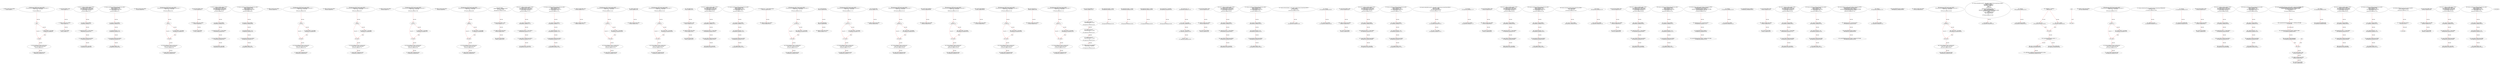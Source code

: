 digraph  {
13 [label="2_ address payable winner_TOD39;\n13-new_variable-3-3", method="", type_label=new_variable];
17 [label="3_ function play_TOD39(bytes32 guess) public{\n       if (keccak256(abi.encode(guess)) == keccak256(abi.encode('hello'))) {\n            winner_TOD39 = msg.sender;\n        }\n    }\n17-function_definition-4-8", method="play_TOD39(bytes32 guess)", type_label=function_definition];
25 [label="4_ if\n25-if-5-7", method="play_TOD39(bytes32 guess)", type_label=if];
2461 [label="4_ end_if", method="play_TOD39(bytes32 guess)", type_label=end_if];
47 [label="5_ winner_TOD39 = msg.sender;\n47-expression_statement-6-6", method="play_TOD39(bytes32 guess)", type_label=expression_statement];
53 [label="8_ function getReward_TOD39() payable public{\n       winner_TOD39.transfer(msg.value);\n    }\n53-function_definition-9-11", method="getReward_TOD39()", type_label=function_definition];
58 [label="9_ winner_TOD39.transfer(msg.value);\n58-expression_statement-10-10", method="getReward_TOD39()", type_label=expression_statement];
73 [label="12_ bool claimed_TOD36 = false;\n73-new_variable-13-13", method="", type_label=new_variable];
79 [label="13_ address payable owner_TOD36;\n79-new_variable-14-14", method="", type_label=new_variable];
83 [label="14_ uint256 reward_TOD36;\n83-new_variable-15-15", method="", type_label=new_variable];
87 [label="15_ function setReward_TOD36() public payable {\n        require (!claimed_TOD36);\n        require(msg.sender == owner_TOD36);\n        owner_TOD36.transfer(reward_TOD36);\n        reward_TOD36 = msg.value;\n    }\n87-function_definition-16-21", method="setReward_TOD36()", type_label=function_definition];
92 [label="16_ require (!claimed_TOD36);\n92-expression_statement-17-17", method="setReward_TOD36()", type_label=expression_statement];
98 [label="17_ require(msg.sender == owner_TOD36);\n98-expression_statement-18-18", method="setReward_TOD36()", type_label=expression_statement];
107 [label="18_ owner_TOD36.transfer(reward_TOD36);\n107-expression_statement-19-19", method="setReward_TOD36()", type_label=expression_statement];
114 [label="19_ reward_TOD36 = msg.value;\n114-expression_statement-20-20", method="setReward_TOD36()", type_label=expression_statement];
120 [label="21_ function claimReward_TOD36(uint256 submission) public {\n        require (!claimed_TOD36);\n        require(submission < 10);\n        msg.sender.transfer(reward_TOD36);\n        claimed_TOD36 = true;\n    }\n120-function_definition-22-27", method="claimReward_TOD36(uint256 submission)", type_label=function_definition];
128 [label="22_ require (!claimed_TOD36);\n128-expression_statement-23-23", method="claimReward_TOD36(uint256 submission)", type_label=expression_statement];
134 [label="23_ require(submission < 10);\n134-expression_statement-24-24", method="claimReward_TOD36(uint256 submission)", type_label=expression_statement];
141 [label="24_ msg.sender.transfer(reward_TOD36);\n141-expression_statement-25-25", method="claimReward_TOD36(uint256 submission)", type_label=expression_statement];
150 [label="25_ claimed_TOD36 = true;\n150-expression_statement-26-26", method="claimReward_TOD36(uint256 submission)", type_label=expression_statement];
161 [label="28_ address payable winner_TOD35;\n161-new_variable-29-29", method="", type_label=new_variable];
165 [label="29_ function play_TOD35(bytes32 guess) public{\n       if (keccak256(abi.encode(guess)) == keccak256(abi.encode('hello'))) {\n            winner_TOD35 = msg.sender;\n        }\n    }\n165-function_definition-30-34", method="play_TOD35(bytes32 guess)", type_label=function_definition];
173 [label="30_ if\n173-if-31-33", method="play_TOD35(bytes32 guess)", type_label=if];
2609 [label="30_ end_if", method="play_TOD35(bytes32 guess)", type_label=end_if];
195 [label="31_ winner_TOD35 = msg.sender;\n195-expression_statement-32-32", method="play_TOD35(bytes32 guess)", type_label=expression_statement];
201 [label="34_ function getReward_TOD35() payable public{\n       winner_TOD35.transfer(msg.value);\n    }\n201-function_definition-35-37", method="getReward_TOD35()", type_label=function_definition];
206 [label="35_ winner_TOD35.transfer(msg.value);\n206-expression_statement-36-36", method="getReward_TOD35()", type_label=expression_statement];
217 [label="38_ bool claimed_TOD40 = false;\n217-new_variable-39-39", method="", type_label=new_variable];
223 [label="39_ address payable owner_TOD40;\n223-new_variable-40-40", method="", type_label=new_variable];
227 [label="40_ uint256 reward_TOD40;\n227-new_variable-41-41", method="", type_label=new_variable];
231 [label="41_ function setReward_TOD40() public payable {\n        require (!claimed_TOD40);\n        require(msg.sender == owner_TOD40);\n        owner_TOD40.transfer(reward_TOD40);\n        reward_TOD40 = msg.value;\n    }\n231-function_definition-42-47", method="setReward_TOD40()", type_label=function_definition];
236 [label="42_ require (!claimed_TOD40);\n236-expression_statement-43-43", method="setReward_TOD40()", type_label=expression_statement];
242 [label="43_ require(msg.sender == owner_TOD40);\n242-expression_statement-44-44", method="setReward_TOD40()", type_label=expression_statement];
251 [label="44_ owner_TOD40.transfer(reward_TOD40);\n251-expression_statement-45-45", method="setReward_TOD40()", type_label=expression_statement];
258 [label="45_ reward_TOD40 = msg.value;\n258-expression_statement-46-46", method="setReward_TOD40()", type_label=expression_statement];
264 [label="47_ function claimReward_TOD40(uint256 submission) public {\n        require (!claimed_TOD40);\n        require(submission < 10);\n        msg.sender.transfer(reward_TOD40);\n        claimed_TOD40 = true;\n    }\n264-function_definition-48-53", method="claimReward_TOD40(uint256 submission)", type_label=function_definition];
272 [label="48_ require (!claimed_TOD40);\n272-expression_statement-49-49", method="claimReward_TOD40(uint256 submission)", type_label=expression_statement];
278 [label="49_ require(submission < 10);\n278-expression_statement-50-50", method="claimReward_TOD40(uint256 submission)", type_label=expression_statement];
285 [label="50_ msg.sender.transfer(reward_TOD40);\n285-expression_statement-51-51", method="claimReward_TOD40(uint256 submission)", type_label=expression_statement];
294 [label="51_ claimed_TOD40 = true;\n294-expression_statement-52-52", method="claimReward_TOD40(uint256 submission)", type_label=expression_statement];
305 [label="54_ address payable winner_TOD33;\n305-new_variable-55-55", method="", type_label=new_variable];
309 [label="55_ function play_TOD33(bytes32 guess) public{\n       if (keccak256(abi.encode(guess)) == keccak256(abi.encode('hello'))) {\n            winner_TOD33 = msg.sender;\n        }\n    }\n309-function_definition-56-60", method="play_TOD33(bytes32 guess)", type_label=function_definition];
317 [label="56_ if\n317-if-57-59", method="play_TOD33(bytes32 guess)", type_label=if];
2753 [label="56_ end_if", method="play_TOD33(bytes32 guess)", type_label=end_if];
339 [label="57_ winner_TOD33 = msg.sender;\n339-expression_statement-58-58", method="play_TOD33(bytes32 guess)", type_label=expression_statement];
345 [label="60_ function getReward_TOD33() payable public{\n       winner_TOD33.transfer(msg.value);\n    }\n345-function_definition-61-63", method="getReward_TOD33()", type_label=function_definition];
350 [label="61_ winner_TOD33.transfer(msg.value);\n350-expression_statement-62-62", method="getReward_TOD33()", type_label=expression_statement];
365 [label="64_ address payable winner_TOD27;\n365-new_variable-65-65", method="", type_label=new_variable];
369 [label="65_ function play_TOD27(bytes32 guess) public{\n       if (keccak256(abi.encode(guess)) == keccak256(abi.encode('hello'))) {\n            winner_TOD27 = msg.sender;\n        }\n    }\n369-function_definition-66-70", method="play_TOD27(bytes32 guess)", type_label=function_definition];
377 [label="66_ if\n377-if-67-69", method="play_TOD27(bytes32 guess)", type_label=if];
2813 [label="66_ end_if", method="play_TOD27(bytes32 guess)", type_label=end_if];
399 [label="67_ winner_TOD27 = msg.sender;\n399-expression_statement-68-68", method="play_TOD27(bytes32 guess)", type_label=expression_statement];
405 [label="70_ function getReward_TOD27() payable public{\n       winner_TOD27.transfer(msg.value);\n    }\n405-function_definition-71-73", method="getReward_TOD27()", type_label=function_definition];
410 [label="71_ winner_TOD27.transfer(msg.value);\n410-expression_statement-72-72", method="getReward_TOD27()", type_label=expression_statement];
429 [label="74_ address payable winner_TOD31;\n429-new_variable-75-75", method="", type_label=new_variable];
433 [label="75_ function play_TOD31(bytes32 guess) public{\n       if (keccak256(abi.encode(guess)) == keccak256(abi.encode('hello'))) {\n            winner_TOD31 = msg.sender;\n        }\n    }\n433-function_definition-76-80", method="play_TOD31(bytes32 guess)", type_label=function_definition];
441 [label="76_ if\n441-if-77-79", method="play_TOD31(bytes32 guess)", type_label=if];
2877 [label="76_ end_if", method="play_TOD31(bytes32 guess)", type_label=end_if];
463 [label="77_ winner_TOD31 = msg.sender;\n463-expression_statement-78-78", method="play_TOD31(bytes32 guess)", type_label=expression_statement];
469 [label="80_ function getReward_TOD31() payable public{\n       winner_TOD31.transfer(msg.value);\n    }\n469-function_definition-81-83", method="getReward_TOD31()", type_label=function_definition];
474 [label="81_ winner_TOD31.transfer(msg.value);\n474-expression_statement-82-82", method="getReward_TOD31()", type_label=expression_statement];
493 [label="84_ address payable winner_TOD13;\n493-new_variable-85-85", method="", type_label=new_variable];
497 [label="85_ function play_TOD13(bytes32 guess) public{\n       if (keccak256(abi.encode(guess)) == keccak256(abi.encode('hello'))) {\n            winner_TOD13 = msg.sender;\n        }\n    }\n497-function_definition-86-90", method="play_TOD13(bytes32 guess)", type_label=function_definition];
505 [label="86_ if\n505-if-87-89", method="play_TOD13(bytes32 guess)", type_label=if];
2941 [label="86_ end_if", method="play_TOD13(bytes32 guess)", type_label=end_if];
527 [label="87_ winner_TOD13 = msg.sender;\n527-expression_statement-88-88", method="play_TOD13(bytes32 guess)", type_label=expression_statement];
533 [label="90_ function getReward_TOD13() payable public{\n       winner_TOD13.transfer(msg.value);\n    }\n533-function_definition-91-93", method="getReward_TOD13()", type_label=function_definition];
538 [label="91_ winner_TOD13.transfer(msg.value);\n538-expression_statement-92-92", method="getReward_TOD13()", type_label=expression_statement];
566 [label="102_ struct Guess {\n        mapping (address => PaidStatus) players;\n        uint guesses_number;\n    }\n566-expression_statement-103-106", method="Guess()", type_label=expression_statement];
579 [label="106_ bool claimed_TOD12 = false;\n579-new_variable-107-107", method="", type_label=new_variable];
585 [label="107_ address payable owner_TOD12;\n585-new_variable-108-108", method="", type_label=new_variable];
589 [label="108_ uint256 reward_TOD12;\n589-new_variable-109-109", method="", type_label=new_variable];
593 [label="109_ function setReward_TOD12() public payable {\n        require (!claimed_TOD12);\n        require(msg.sender == owner_TOD12);\n        owner_TOD12.transfer(reward_TOD12);\n        reward_TOD12 = msg.value;\n    }\n593-function_definition-110-115", method="setReward_TOD12()", type_label=function_definition];
598 [label="110_ require (!claimed_TOD12);\n598-expression_statement-111-111", method="setReward_TOD12()", type_label=expression_statement];
604 [label="111_ require(msg.sender == owner_TOD12);\n604-expression_statement-112-112", method="setReward_TOD12()", type_label=expression_statement];
613 [label="112_ owner_TOD12.transfer(reward_TOD12);\n613-expression_statement-113-113", method="setReward_TOD12()", type_label=expression_statement];
620 [label="113_ reward_TOD12 = msg.value;\n620-expression_statement-114-114", method="setReward_TOD12()", type_label=expression_statement];
626 [label="115_ function claimReward_TOD12(uint256 submission) public {\n        require (!claimed_TOD12);\n        require(submission < 10);\n        msg.sender.transfer(reward_TOD12);\n        claimed_TOD12 = true;\n    }\n626-function_definition-116-121", method="claimReward_TOD12(uint256 submission)", type_label=function_definition];
634 [label="116_ require (!claimed_TOD12);\n634-expression_statement-117-117", method="claimReward_TOD12(uint256 submission)", type_label=expression_statement];
640 [label="117_ require(submission < 10);\n640-expression_statement-118-118", method="claimReward_TOD12(uint256 submission)", type_label=expression_statement];
647 [label="118_ msg.sender.transfer(reward_TOD12);\n647-expression_statement-119-119", method="claimReward_TOD12(uint256 submission)", type_label=expression_statement];
656 [label="119_ claimed_TOD12 = true;\n656-expression_statement-120-120", method="claimReward_TOD12(uint256 submission)", type_label=expression_statement];
661 [label="121_ address payable public owner;\n661-new_variable-122-122", method="", type_label=new_variable];
666 [label="122_ address payable winner_TOD11;\n666-new_variable-123-123", method="", type_label=new_variable];
670 [label="123_ function play_TOD11(bytes32 guess) public{\n       if (keccak256(abi.encode(guess)) == keccak256(abi.encode('hello'))) {\n            winner_TOD11 = msg.sender;\n        }\n    }\n670-function_definition-124-128", method="play_TOD11(bytes32 guess)", type_label=function_definition];
678 [label="124_ if\n678-if-125-127", method="play_TOD11(bytes32 guess)", type_label=if];
3114 [label="124_ end_if", method="play_TOD11(bytes32 guess)", type_label=end_if];
700 [label="125_ winner_TOD11 = msg.sender;\n700-expression_statement-126-126", method="play_TOD11(bytes32 guess)", type_label=expression_statement];
706 [label="128_ function getReward_TOD11() payable public{\n       winner_TOD11.transfer(msg.value);\n    }\n706-function_definition-129-131", method="getReward_TOD11()", type_label=function_definition];
711 [label="129_ winner_TOD11.transfer(msg.value);\n711-expression_statement-130-130", method="getReward_TOD11()", type_label=expression_statement];
720 [label="131_ address public oracle;\n720-new_variable-132-132", method="", type_label=new_variable];
725 [label="132_ address payable winner_TOD1;\n725-new_variable-133-133", method="", type_label=new_variable];
729 [label="133_ function play_TOD1(bytes32 guess) public{\n       if (keccak256(abi.encode(guess)) == keccak256(abi.encode('hello'))) {\n            winner_TOD1 = msg.sender;\n        }\n    }\n729-function_definition-134-138", method="play_TOD1(bytes32 guess)", type_label=function_definition];
737 [label="134_ if\n737-if-135-137", method="play_TOD1(bytes32 guess)", type_label=if];
3173 [label="134_ end_if", method="play_TOD1(bytes32 guess)", type_label=end_if];
759 [label="135_ winner_TOD1 = msg.sender;\n759-expression_statement-136-136", method="play_TOD1(bytes32 guess)", type_label=expression_statement];
765 [label="138_ function getReward_TOD1() payable public{\n       winner_TOD1.transfer(msg.value);\n    }\n765-function_definition-139-141", method="getReward_TOD1()", type_label=function_definition];
770 [label="139_ winner_TOD1.transfer(msg.value);\n770-expression_statement-140-140", method="getReward_TOD1()", type_label=expression_statement];
779 [label="141_ State public state;\n779-new_variable-142-142", method="", type_label=new_variable];
785 [label="142_ bool claimed_TOD2 = false;\n785-new_variable-143-143", method="", type_label=new_variable];
791 [label="143_ address payable owner_TOD2;\n791-new_variable-144-144", method="", type_label=new_variable];
795 [label="144_ uint256 reward_TOD2;\n795-new_variable-145-145", method="", type_label=new_variable];
799 [label="145_ function setReward_TOD2() public payable {\n        require (!claimed_TOD2);\n        require(msg.sender == owner_TOD2);\n        owner_TOD2.transfer(reward_TOD2);\n        reward_TOD2 = msg.value;\n    }\n799-function_definition-146-151", method="setReward_TOD2()", type_label=function_definition];
804 [label="146_ require (!claimed_TOD2);\n804-expression_statement-147-147", method="setReward_TOD2()", type_label=expression_statement];
810 [label="147_ require(msg.sender == owner_TOD2);\n810-expression_statement-148-148", method="setReward_TOD2()", type_label=expression_statement];
819 [label="148_ owner_TOD2.transfer(reward_TOD2);\n819-expression_statement-149-149", method="setReward_TOD2()", type_label=expression_statement];
826 [label="149_ reward_TOD2 = msg.value;\n826-expression_statement-150-150", method="setReward_TOD2()", type_label=expression_statement];
832 [label="151_ function claimReward_TOD2(uint256 submission) public {\n        require (!claimed_TOD2);\n        require(submission < 10);\n        msg.sender.transfer(reward_TOD2);\n        claimed_TOD2 = true;\n    }\n832-function_definition-152-157", method="claimReward_TOD2(uint256 submission)", type_label=function_definition];
840 [label="152_ require (!claimed_TOD2);\n840-expression_statement-153-153", method="claimReward_TOD2(uint256 submission)", type_label=expression_statement];
846 [label="153_ require(submission < 10);\n846-expression_statement-154-154", method="claimReward_TOD2(uint256 submission)", type_label=expression_statement];
853 [label="154_ msg.sender.transfer(reward_TOD2);\n853-expression_statement-155-155", method="claimReward_TOD2(uint256 submission)", type_label=expression_statement];
862 [label="155_ claimed_TOD2 = true;\n862-expression_statement-156-156", method="claimReward_TOD2(uint256 submission)", type_label=expression_statement];
867 [label="157_ mapping (uint => Guess) public guesses;\n867-new_variable-158-158", method="", type_label=new_variable];
875 [label="158_ address payable winner_TOD17;\n875-new_variable-159-159", method="", type_label=new_variable];
879 [label="159_ function play_TOD17(bytes32 guess) public{\n       if (keccak256(abi.encode(guess)) == keccak256(abi.encode('hello'))) {\n            winner_TOD17 = msg.sender;\n        }\n    }\n879-function_definition-160-164", method="play_TOD17(bytes32 guess)", type_label=function_definition];
887 [label="160_ if\n887-if-161-163", method="play_TOD17(bytes32 guess)", type_label=if];
3323 [label="160_ end_if", method="play_TOD17(bytes32 guess)", type_label=end_if];
909 [label="161_ winner_TOD17 = msg.sender;\n909-expression_statement-162-162", method="play_TOD17(bytes32 guess)", type_label=expression_statement];
915 [label="164_ function getReward_TOD17() payable public{\n       winner_TOD17.transfer(msg.value);\n    }\n915-function_definition-165-167", method="getReward_TOD17()", type_label=function_definition];
920 [label="165_ winner_TOD17.transfer(msg.value);\n920-expression_statement-166-166", method="getReward_TOD17()", type_label=expression_statement];
929 [label="167_ uint256 public bet;\n929-new_variable-168-168", method="", type_label=new_variable];
934 [label="168_ uint256 splitJackpot;\n934-new_variable-169-169", method="", type_label=new_variable];
938 [label="169_ address payable winner_TOD37;\n938-new_variable-170-170", method="", type_label=new_variable];
942 [label="170_ function play_TOD37(bytes32 guess) public{\n       if (keccak256(abi.encode(guess)) == keccak256(abi.encode('hello'))) {\n            winner_TOD37 = msg.sender;\n        }\n    }\n942-function_definition-171-175", method="play_TOD37(bytes32 guess)", type_label=function_definition];
950 [label="171_ if\n950-if-172-174", method="play_TOD37(bytes32 guess)", type_label=if];
3386 [label="171_ end_if", method="play_TOD37(bytes32 guess)", type_label=end_if];
972 [label="172_ winner_TOD37 = msg.sender;\n972-expression_statement-173-173", method="play_TOD37(bytes32 guess)", type_label=expression_statement];
978 [label="175_ function getReward_TOD37() payable public{\n       winner_TOD37.transfer(msg.value);\n    }\n978-function_definition-176-178", method="getReward_TOD37()", type_label=function_definition];
983 [label="176_ winner_TOD37.transfer(msg.value);\n983-expression_statement-177-177", method="getReward_TOD37()", type_label=expression_statement];
992 [label="178_ uint public result;\n992-new_variable-179-179", method="", type_label=new_variable];
997 [label="179_ address payable winner_TOD3;\n997-new_variable-180-180", method="", type_label=new_variable];
1001 [label="180_ function play_TOD3(bytes32 guess) public{\n       if (keccak256(abi.encode(guess)) == keccak256(abi.encode('hello'))) {\n            winner_TOD3 = msg.sender;\n        }\n    }\n1001-function_definition-181-185", method="play_TOD3(bytes32 guess)", type_label=function_definition];
1009 [label="181_ if\n1009-if-182-184", method="play_TOD3(bytes32 guess)", type_label=if];
3445 [label="181_ end_if", method="play_TOD3(bytes32 guess)", type_label=end_if];
1031 [label="182_ winner_TOD3 = msg.sender;\n1031-expression_statement-183-183", method="play_TOD3(bytes32 guess)", type_label=expression_statement];
1037 [label="185_ function getReward_TOD3() payable public{\n       winner_TOD3.transfer(msg.value);\n    }\n1037-function_definition-186-188", method="getReward_TOD3()", type_label=function_definition];
1042 [label="186_ winner_TOD3.transfer(msg.value);\n1042-expression_statement-187-187", method="getReward_TOD3()", type_label=expression_statement];
1051 [label="188_ uint256 public initialPrice;\n1051-new_variable-189-189", method="", type_label=new_variable];
1056 [label="189_ address payable winner_TOD9;\n1056-new_variable-190-190", method="", type_label=new_variable];
1060 [label="190_ function play_TOD9(bytes32 guess) public{\n       if (keccak256(abi.encode(guess)) == keccak256(abi.encode('hello'))) {\n            winner_TOD9 = msg.sender;\n        }\n    }\n1060-function_definition-191-195", method="play_TOD9(bytes32 guess)", type_label=function_definition];
1068 [label="191_ if\n1068-if-192-194", method="play_TOD9(bytes32 guess)", type_label=if];
3504 [label="191_ end_if", method="play_TOD9(bytes32 guess)", type_label=end_if];
1090 [label="192_ winner_TOD9 = msg.sender;\n1090-expression_statement-193-193", method="play_TOD9(bytes32 guess)", type_label=expression_statement];
1096 [label="195_ function getReward_TOD9() payable public{\n       winner_TOD9.transfer(msg.value);\n    }\n1096-function_definition-196-198", method="getReward_TOD9()", type_label=function_definition];
1101 [label="196_ winner_TOD9.transfer(msg.value);\n1101-expression_statement-197-197", method="getReward_TOD9()", type_label=expression_statement];
1110 [label="198_ uint256 public finalPrice;\n1110-new_variable-199-199", method="", type_label=new_variable];
1115 [label="199_ address payable winner_TOD25;\n1115-new_variable-200-200", method="", type_label=new_variable];
1119 [label="200_ function play_TOD25(bytes32 guess) public{\n       if (keccak256(abi.encode(guess)) == keccak256(abi.encode('hello'))) {\n            winner_TOD25 = msg.sender;\n        }\n    }\n1119-function_definition-201-205", method="play_TOD25(bytes32 guess)", type_label=function_definition];
1127 [label="201_ if\n1127-if-202-204", method="play_TOD25(bytes32 guess)", type_label=if];
3563 [label="201_ end_if", method="play_TOD25(bytes32 guess)", type_label=end_if];
1149 [label="202_ winner_TOD25 = msg.sender;\n1149-expression_statement-203-203", method="play_TOD25(bytes32 guess)", type_label=expression_statement];
1155 [label="205_ function getReward_TOD25() payable public{\n       winner_TOD25.transfer(msg.value);\n    }\n1155-function_definition-206-208", method="getReward_TOD25()", type_label=function_definition];
1160 [label="206_ winner_TOD25.transfer(msg.value);\n1160-expression_statement-207-207", method="getReward_TOD25()", type_label=expression_statement];
1169 [label="208_ uint constant UP = 1;\n1169-new_variable-209-209", method="", type_label=new_variable];
1174 [label="209_ address payable winner_TOD19;\n1174-new_variable-210-210", method="", type_label=new_variable];
1178 [label="210_ function play_TOD19(bytes32 guess) public{\n       if (keccak256(abi.encode(guess)) == keccak256(abi.encode('hello'))) {\n            winner_TOD19 = msg.sender;\n        }\n    }\n1178-function_definition-211-215", method="play_TOD19(bytes32 guess)", type_label=function_definition];
1186 [label="211_ if\n1186-if-212-214", method="play_TOD19(bytes32 guess)", type_label=if];
3622 [label="211_ end_if", method="play_TOD19(bytes32 guess)", type_label=end_if];
1208 [label="212_ winner_TOD19 = msg.sender;\n1208-expression_statement-213-213", method="play_TOD19(bytes32 guess)", type_label=expression_statement];
1214 [label="215_ function getReward_TOD19() payable public{\n       winner_TOD19.transfer(msg.value);\n    }\n1214-function_definition-216-218", method="getReward_TOD19()", type_label=function_definition];
1219 [label="216_ winner_TOD19.transfer(msg.value);\n1219-expression_statement-217-217", method="getReward_TOD19()", type_label=expression_statement];
1228 [label="218_ uint constant DOWN = 0;\n1228-new_variable-219-219", method="", type_label=new_variable];
1233 [label="219_ modifier byPlayer(){\n        require(msg.sender != oracle);\n        _;\n    }\n1233-expression_statement-220-223", method="", type_label=expression_statement];
1236 [label="220_ require(msg.sender != oracle);\n1236-expression_statement-221-221", method="", type_label=expression_statement];
1245 [label="221_ _;\n1245-expression_statement-222-222", method="", type_label=expression_statement];
1247 [label="223_ modifier byOwner(){\n        require(msg.sender == owner);\n        _;\n    }\n1247-expression_statement-224-227", method="", type_label=expression_statement];
1250 [label="224_ require(msg.sender == owner);\n1250-expression_statement-225-225", method="", type_label=expression_statement];
1259 [label="225_ _;\n1259-expression_statement-226-226", method="", type_label=expression_statement];
1261 [label="227_ modifier byOracle(){\n        require(msg.sender == oracle);\n        _;\n    }\n1261-expression_statement-228-231", method="", type_label=expression_statement];
1264 [label="228_ require(msg.sender == oracle);\n1264-expression_statement-229-229", method="", type_label=expression_statement];
1273 [label="229_ _;\n1273-expression_statement-230-230", method="", type_label=expression_statement];
1275 [label="231_ modifier inState(State expected) {\n        require(state == expected);\n        _;\n    }\n1275-expression_statement-232-235", method="", type_label=expression_statement];
1283 [label="232_ require(state == expected);\n1283-expression_statement-233-233", method="", type_label=expression_statement];
1290 [label="233_ _;\n1290-expression_statement-234-234", method="", type_label=expression_statement];
1298 [label="236_ require(_bet > 0);\n1298-expression_statement-237-237", method="", type_label=expression_statement];
1305 [label="237_ owner = msg.sender;\n1305-expression_statement-238-238", method="", type_label=expression_statement];
1311 [label="238_ state = State.SETUP;\n1311-expression_statement-239-239", method="", type_label=expression_statement];
1317 [label="239_ bet = _bet;\n1317-expression_statement-240-240", method="", type_label=expression_statement];
1325 [label="242_ bool claimed_TOD26 = false;\n1325-new_variable-243-243", method="", type_label=new_variable];
1331 [label="243_ address payable owner_TOD26;\n1331-new_variable-244-244", method="", type_label=new_variable];
1335 [label="244_ uint256 reward_TOD26;\n1335-new_variable-245-245", method="", type_label=new_variable];
1339 [label="245_ function setReward_TOD26() public payable {\n        require (!claimed_TOD26);\n        require(msg.sender == owner_TOD26);\n        owner_TOD26.transfer(reward_TOD26);\n        reward_TOD26 = msg.value;\n    }\n1339-function_definition-246-251", method="setReward_TOD26()", type_label=function_definition];
1344 [label="246_ require (!claimed_TOD26);\n1344-expression_statement-247-247", method="setReward_TOD26()", type_label=expression_statement];
1350 [label="247_ require(msg.sender == owner_TOD26);\n1350-expression_statement-248-248", method="setReward_TOD26()", type_label=expression_statement];
1359 [label="248_ owner_TOD26.transfer(reward_TOD26);\n1359-expression_statement-249-249", method="setReward_TOD26()", type_label=expression_statement];
1366 [label="249_ reward_TOD26 = msg.value;\n1366-expression_statement-250-250", method="setReward_TOD26()", type_label=expression_statement];
1372 [label="251_ function claimReward_TOD26(uint256 submission) public {\n        require (!claimed_TOD26);\n        require(submission < 10);\n        msg.sender.transfer(reward_TOD26);\n        claimed_TOD26 = true;\n    }\n1372-function_definition-252-257", method="claimReward_TOD26(uint256 submission)", type_label=function_definition];
1380 [label="252_ require (!claimed_TOD26);\n1380-expression_statement-253-253", method="claimReward_TOD26(uint256 submission)", type_label=expression_statement];
1386 [label="253_ require(submission < 10);\n1386-expression_statement-254-254", method="claimReward_TOD26(uint256 submission)", type_label=expression_statement];
1393 [label="254_ msg.sender.transfer(reward_TOD26);\n1393-expression_statement-255-255", method="claimReward_TOD26(uint256 submission)", type_label=expression_statement];
1402 [label="255_ claimed_TOD26 = true;\n1402-expression_statement-256-256", method="claimReward_TOD26(uint256 submission)", type_label=expression_statement];
1407 [label="257_ function setOracle(address _oracle) public payable byOwner inState(State.SETUP) {\n        oracle = _oracle;\n        emit OracleSet(oracle);\n    }\n1407-function_definition-258-261", method="setOracle(address _oracle)", type_label=function_definition];
1415 [label="257_ byOwner\n1415-expression_statement-258-258", method="setOracle(address _oracle)", type_label=expression_statement];
1417 [label="257_ inState(State.SETUP)\n1417-expression_statement-258-258", method="setOracle(address _oracle)", type_label=expression_statement];
1424 [label="258_ oracle = _oracle;\n1424-expression_statement-259-259", method="setOracle(address _oracle)", type_label=expression_statement];
1432 [label="261_ bool claimed_TOD20 = false;\n1432-new_variable-262-262", method="", type_label=new_variable];
1438 [label="262_ address payable owner_TOD20;\n1438-new_variable-263-263", method="", type_label=new_variable];
1442 [label="263_ uint256 reward_TOD20;\n1442-new_variable-264-264", method="", type_label=new_variable];
1446 [label="264_ function setReward_TOD20() public payable {\n        require (!claimed_TOD20);\n        require(msg.sender == owner_TOD20);\n        owner_TOD20.transfer(reward_TOD20);\n        reward_TOD20 = msg.value;\n    }\n1446-function_definition-265-270", method="setReward_TOD20()", type_label=function_definition];
1451 [label="265_ require (!claimed_TOD20);\n1451-expression_statement-266-266", method="setReward_TOD20()", type_label=expression_statement];
1457 [label="266_ require(msg.sender == owner_TOD20);\n1457-expression_statement-267-267", method="setReward_TOD20()", type_label=expression_statement];
1466 [label="267_ owner_TOD20.transfer(reward_TOD20);\n1466-expression_statement-268-268", method="setReward_TOD20()", type_label=expression_statement];
1473 [label="268_ reward_TOD20 = msg.value;\n1473-expression_statement-269-269", method="setReward_TOD20()", type_label=expression_statement];
1479 [label="270_ function claimReward_TOD20(uint256 submission) public {\n        require (!claimed_TOD20);\n        require(submission < 10);\n        msg.sender.transfer(reward_TOD20);\n        claimed_TOD20 = true;\n    }\n1479-function_definition-271-276", method="claimReward_TOD20(uint256 submission)", type_label=function_definition];
1487 [label="271_ require (!claimed_TOD20);\n1487-expression_statement-272-272", method="claimReward_TOD20(uint256 submission)", type_label=expression_statement];
1493 [label="272_ require(submission < 10);\n1493-expression_statement-273-273", method="claimReward_TOD20(uint256 submission)", type_label=expression_statement];
1500 [label="273_ msg.sender.transfer(reward_TOD20);\n1500-expression_statement-274-274", method="claimReward_TOD20(uint256 submission)", type_label=expression_statement];
1509 [label="274_ claimed_TOD20 = true;\n1509-expression_statement-275-275", method="claimReward_TOD20(uint256 submission)", type_label=expression_statement];
1514 [label="276_ function setInitialPrice(uint256 _value) public payable byOracle inState(State.SETUP) {\n        initialPrice = _value;\n        state = State.OPEN;\n        emit GameOpened(initialPrice);\n    }\n1514-function_definition-277-281", method="setInitialPrice(uint256 _value)", type_label=function_definition];
1522 [label="276_ byOracle\n1522-expression_statement-277-277", method="setInitialPrice(uint256 _value)", type_label=expression_statement];
1524 [label="276_ inState(State.SETUP)\n1524-expression_statement-277-277", method="setInitialPrice(uint256 _value)", type_label=expression_statement];
1531 [label="277_ initialPrice = _value;\n1531-expression_statement-278-278", method="setInitialPrice(uint256 _value)", type_label=expression_statement];
1535 [label="278_ state = State.OPEN;\n1535-expression_statement-279-279", method="setInitialPrice(uint256 _value)", type_label=expression_statement];
1545 [label="281_ bool claimed_TOD32 = false;\n1545-new_variable-282-282", method="", type_label=new_variable];
1551 [label="282_ address payable owner_TOD32;\n1551-new_variable-283-283", method="", type_label=new_variable];
1555 [label="283_ uint256 reward_TOD32;\n1555-new_variable-284-284", method="", type_label=new_variable];
1559 [label="284_ function setReward_TOD32() public payable {\n        require (!claimed_TOD32);\n        require(msg.sender == owner_TOD32);\n        owner_TOD32.transfer(reward_TOD32);\n        reward_TOD32 = msg.value;\n    }\n1559-function_definition-285-290", method="setReward_TOD32()", type_label=function_definition];
1564 [label="285_ require (!claimed_TOD32);\n1564-expression_statement-286-286", method="setReward_TOD32()", type_label=expression_statement];
1570 [label="286_ require(msg.sender == owner_TOD32);\n1570-expression_statement-287-287", method="setReward_TOD32()", type_label=expression_statement];
1579 [label="287_ owner_TOD32.transfer(reward_TOD32);\n1579-expression_statement-288-288", method="setReward_TOD32()", type_label=expression_statement];
1586 [label="288_ reward_TOD32 = msg.value;\n1586-expression_statement-289-289", method="setReward_TOD32()", type_label=expression_statement];
1592 [label="290_ function claimReward_TOD32(uint256 submission) public {\n        require (!claimed_TOD32);\n        require(submission < 10);\n        msg.sender.transfer(reward_TOD32);\n        claimed_TOD32 = true;\n    }\n1592-function_definition-291-296", method="claimReward_TOD32(uint256 submission)", type_label=function_definition];
1600 [label="291_ require (!claimed_TOD32);\n1600-expression_statement-292-292", method="claimReward_TOD32(uint256 submission)", type_label=expression_statement];
1606 [label="292_ require(submission < 10);\n1606-expression_statement-293-293", method="claimReward_TOD32(uint256 submission)", type_label=expression_statement];
1613 [label="293_ msg.sender.transfer(reward_TOD32);\n1613-expression_statement-294-294", method="claimReward_TOD32(uint256 submission)", type_label=expression_statement];
1622 [label="294_ claimed_TOD32 = true;\n1622-expression_statement-295-295", method="claimReward_TOD32(uint256 submission)", type_label=expression_statement];
1627 [label="296_ function closeGame() public byOwner inState(State.OPEN){\n        state = State.CLOSED;\n        emit GameClosed();\n    }\n1627-function_definition-297-300", method="closeGame()", type_label=function_definition];
1630 [label="296_ byOwner\n1630-expression_statement-297-297", method="closeGame()", type_label=expression_statement];
1632 [label="296_ inState(State.OPEN)\n1632-expression_statement-297-297", method="closeGame()", type_label=expression_statement];
1639 [label="297_ state = State.CLOSED;\n1639-expression_statement-298-298", method="closeGame()", type_label=expression_statement];
1647 [label="300_ bool claimed_TOD38 = false;\n1647-new_variable-301-301", method="", type_label=new_variable];
1653 [label="301_ address payable owner_TOD38;\n1653-new_variable-302-302", method="", type_label=new_variable];
1657 [label="302_ uint256 reward_TOD38;\n1657-new_variable-303-303", method="", type_label=new_variable];
1661 [label="303_ function setReward_TOD38() public payable {\n        require (!claimed_TOD38);\n        require(msg.sender == owner_TOD38);\n        owner_TOD38.transfer(reward_TOD38);\n        reward_TOD38 = msg.value;\n    }\n1661-function_definition-304-309", method="setReward_TOD38()", type_label=function_definition];
1666 [label="304_ require (!claimed_TOD38);\n1666-expression_statement-305-305", method="setReward_TOD38()", type_label=expression_statement];
1672 [label="305_ require(msg.sender == owner_TOD38);\n1672-expression_statement-306-306", method="setReward_TOD38()", type_label=expression_statement];
1681 [label="306_ owner_TOD38.transfer(reward_TOD38);\n1681-expression_statement-307-307", method="setReward_TOD38()", type_label=expression_statement];
1688 [label="307_ reward_TOD38 = msg.value;\n1688-expression_statement-308-308", method="setReward_TOD38()", type_label=expression_statement];
1694 [label="309_ function claimReward_TOD38(uint256 submission) public {\n        require (!claimed_TOD38);\n        require(submission < 10);\n        msg.sender.transfer(reward_TOD38);\n        claimed_TOD38 = true;\n    }\n1694-function_definition-310-315", method="claimReward_TOD38(uint256 submission)", type_label=function_definition];
1702 [label="310_ require (!claimed_TOD38);\n1702-expression_statement-311-311", method="claimReward_TOD38(uint256 submission)", type_label=expression_statement];
1708 [label="311_ require(submission < 10);\n1708-expression_statement-312-312", method="claimReward_TOD38(uint256 submission)", type_label=expression_statement];
1715 [label="312_ msg.sender.transfer(reward_TOD38);\n1715-expression_statement-313-313", method="claimReward_TOD38(uint256 submission)", type_label=expression_statement];
1724 [label="313_ claimed_TOD38 = true;\n1724-expression_statement-314-314", method="claimReward_TOD38(uint256 submission)", type_label=expression_statement];
1729 [label="315_ function betUp() public payable byPlayer inState(State.OPEN){\n        require(msg.value == (bet*0.001 ether));\n        guesses[UP].guesses_number++;\n        guesses[UP].players[msg.sender] = PaidStatus.NOT_PAID;\n        emit PlayerBet(msg.sender, UP);\n    }\n1729-function_definition-316-321", method="betUp()", type_label=function_definition];
1733 [label="315_ byPlayer\n1733-expression_statement-316-316", method="betUp()", type_label=expression_statement];
1735 [label="315_ inState(State.OPEN)\n1735-expression_statement-316-316", method="betUp()", type_label=expression_statement];
1742 [label="316_ require(msg.value == (bet*0.001 ether));\n1742-expression_statement-317-317", method="betUp()", type_label=expression_statement];
1755 [label="317_ guesses[UP].guesses_number++;\n1755-expression_statement-318-318", method="betUp()", type_label=expression_statement];
1756 [label="317_ guesses[UP].guesses_number++\n1756-expression_statement-318-318", method="betUp()", type_label=expression_statement];
1762 [label="318_ guesses[UP].players[msg.sender] = PaidStatus.NOT_PAID;\n1762-expression_statement-319-319", method="betUp()", type_label=expression_statement];
1784 [label="321_ bool claimed_TOD4 = false;\n1784-new_variable-322-322", method="", type_label=new_variable];
1790 [label="322_ address payable owner_TOD4;\n1790-new_variable-323-323", method="", type_label=new_variable];
1794 [label="323_ uint256 reward_TOD4;\n1794-new_variable-324-324", method="", type_label=new_variable];
1798 [label="324_ function setReward_TOD4() public payable {\n        require (!claimed_TOD4);\n        require(msg.sender == owner_TOD4);\n        owner_TOD4.transfer(reward_TOD4);\n        reward_TOD4 = msg.value;\n    }\n1798-function_definition-325-330", method="setReward_TOD4()", type_label=function_definition];
1803 [label="325_ require (!claimed_TOD4);\n1803-expression_statement-326-326", method="setReward_TOD4()", type_label=expression_statement];
1809 [label="326_ require(msg.sender == owner_TOD4);\n1809-expression_statement-327-327", method="setReward_TOD4()", type_label=expression_statement];
1818 [label="327_ owner_TOD4.transfer(reward_TOD4);\n1818-expression_statement-328-328", method="setReward_TOD4()", type_label=expression_statement];
1825 [label="328_ reward_TOD4 = msg.value;\n1825-expression_statement-329-329", method="setReward_TOD4()", type_label=expression_statement];
1831 [label="330_ function claimReward_TOD4(uint256 submission) public {\n        require (!claimed_TOD4);\n        require(submission < 10);\n        msg.sender.transfer(reward_TOD4);\n        claimed_TOD4 = true;\n    }\n1831-function_definition-331-336", method="claimReward_TOD4(uint256 submission)", type_label=function_definition];
1839 [label="331_ require (!claimed_TOD4);\n1839-expression_statement-332-332", method="claimReward_TOD4(uint256 submission)", type_label=expression_statement];
1845 [label="332_ require(submission < 10);\n1845-expression_statement-333-333", method="claimReward_TOD4(uint256 submission)", type_label=expression_statement];
1852 [label="333_ msg.sender.transfer(reward_TOD4);\n1852-expression_statement-334-334", method="claimReward_TOD4(uint256 submission)", type_label=expression_statement];
1861 [label="334_ claimed_TOD4 = true;\n1861-expression_statement-335-335", method="claimReward_TOD4(uint256 submission)", type_label=expression_statement];
1866 [label="336_ function betDown() public payable byPlayer inState(State.OPEN){\n        require(msg.value == (bet*0.001 ether));\n        guesses[DOWN].guesses_number++;\n        guesses[DOWN].players[msg.sender] = PaidStatus.NOT_PAID;\n        emit PlayerBet(msg.sender, DOWN);\n    }\n1866-function_definition-337-342", method="betDown()", type_label=function_definition];
1870 [label="336_ byPlayer\n1870-expression_statement-337-337", method="betDown()", type_label=expression_statement];
1872 [label="336_ inState(State.OPEN)\n1872-expression_statement-337-337", method="betDown()", type_label=expression_statement];
1879 [label="337_ require(msg.value == (bet*0.001 ether));\n1879-expression_statement-338-338", method="betDown()", type_label=expression_statement];
1892 [label="338_ guesses[DOWN].guesses_number++;\n1892-expression_statement-339-339", method="betDown()", type_label=expression_statement];
1893 [label="338_ guesses[DOWN].guesses_number++\n1893-expression_statement-339-339", method="betDown()", type_label=expression_statement];
1899 [label="339_ guesses[DOWN].players[msg.sender] = PaidStatus.NOT_PAID;\n1899-expression_statement-340-340", method="betDown()", type_label=expression_statement];
1921 [label="342_ address payable winner_TOD7;\n1921-new_variable-343-343", method="", type_label=new_variable];
1925 [label="343_ function play_TOD7(bytes32 guess) public{\n       if (keccak256(abi.encode(guess)) == keccak256(abi.encode('hello'))) {\n            winner_TOD7 = msg.sender;\n        }\n    }\n1925-function_definition-344-348", method="play_TOD7(bytes32 guess)", type_label=function_definition];
1933 [label="344_ if\n1933-if-345-347", method="play_TOD7(bytes32 guess)", type_label=if];
4369 [label="344_ end_if", method="play_TOD7(bytes32 guess)", type_label=end_if];
1955 [label="345_ winner_TOD7 = msg.sender;\n1955-expression_statement-346-346", method="play_TOD7(bytes32 guess)", type_label=expression_statement];
1961 [label="348_ function getReward_TOD7() payable public{\n       winner_TOD7.transfer(msg.value);\n    }\n1961-function_definition-349-351", method="getReward_TOD7()", type_label=function_definition];
1966 [label="349_ winner_TOD7.transfer(msg.value);\n1966-expression_statement-350-350", method="getReward_TOD7()", type_label=expression_statement];
1975 [label="351_ function setFinalPrice(uint256 _value) public payable byOracle inState(State.CLOSED) {\n        finalPrice = _value;\n        emit FinalPriceSet(finalPrice);\n        if(finalPrice > initialPrice){\n            result = UP;\n        }else{\n            result = DOWN;\n        }\n        if(guesses[result].guesses_number > 0){\n            state = State.PLAYERS_WIN;\n            splitJackpot = getBalance()/guesses[result].guesses_number;\n            emit PlayersWin(result, splitJackpot);\n        }else{\n            state = State.OWNER_WIN;\n            emit OwnerWins(owner);\n        }\n    }\n1975-function_definition-352-368", method="setFinalPrice(uint256 _value)", type_label=function_definition];
1983 [label="351_ byOracle\n1983-expression_statement-352-352", method="setFinalPrice(uint256 _value)", type_label=expression_statement];
1985 [label="351_ inState(State.CLOSED)\n1985-expression_statement-352-352", method="setFinalPrice(uint256 _value)", type_label=expression_statement];
1992 [label="352_ finalPrice = _value;\n1992-expression_statement-353-353", method="setFinalPrice(uint256 _value)", type_label=expression_statement];
2000 [label="354_ if_finalPrice > initialPrice\n2000-if-355-359", method="setFinalPrice(uint256 _value)", type_label=if];
4436 [label="354_ end_if", method="setFinalPrice(uint256 _value)", type_label=end_if];
2005 [label="355_ result = UP;\n2005-expression_statement-356-356", method="setFinalPrice(uint256 _value)", type_label=expression_statement];
2010 [label="357_ result = DOWN;\n2010-expression_statement-358-358", method="setFinalPrice(uint256 _value)", type_label=expression_statement];
2014 [label="359_ if_guesses[result].guesses_number > 0\n2014-if-360-367", method="setFinalPrice(uint256 _value)", type_label=if];
4450 [label="359_ end_if", method="setFinalPrice(uint256 _value)", type_label=end_if];
2023 [label="360_ state = State.PLAYERS_WIN;\n2023-expression_statement-361-361", method="setFinalPrice(uint256 _value)", type_label=expression_statement];
2029 [label="361_ splitJackpot = getBalance()/guesses[result].guesses_number;\n2029-expression_statement-362-362", method="setFinalPrice(uint256 _value)", type_label=expression_statement];
2047 [label="364_ state = State.OWNER_WIN;\n2047-expression_statement-365-365", method="setFinalPrice(uint256 _value)", type_label=expression_statement];
2057 [label="368_ address payable winner_TOD23;\n2057-new_variable-369-369", method="", type_label=new_variable];
2061 [label="369_ function play_TOD23(bytes32 guess) public{\n       if (keccak256(abi.encode(guess)) == keccak256(abi.encode('hello'))) {\n            winner_TOD23 = msg.sender;\n        }\n    }\n2061-function_definition-370-374", method="play_TOD23(bytes32 guess)", type_label=function_definition];
2069 [label="370_ if\n2069-if-371-373", method="play_TOD23(bytes32 guess)", type_label=if];
4505 [label="370_ end_if", method="play_TOD23(bytes32 guess)", type_label=end_if];
2091 [label="371_ winner_TOD23 = msg.sender;\n2091-expression_statement-372-372", method="play_TOD23(bytes32 guess)", type_label=expression_statement];
2097 [label="374_ function getReward_TOD23() payable public{\n       winner_TOD23.transfer(msg.value);\n    }\n2097-function_definition-375-377", method="getReward_TOD23()", type_label=function_definition];
2102 [label="375_ winner_TOD23.transfer(msg.value);\n2102-expression_statement-376-376", method="getReward_TOD23()", type_label=expression_statement];
2111 [label="377_ function collectOwnerWinnings() public byOwner inState(State.OWNER_WIN){\n        selfdestruct(owner);\n    }\n2111-function_definition-378-380", method="collectOwnerWinnings()", type_label=function_definition];
2114 [label="377_ byOwner\n2114-expression_statement-378-378", method="collectOwnerWinnings()", type_label=expression_statement];
2116 [label="377_ inState(State.OWNER_WIN)\n2116-expression_statement-378-378", method="collectOwnerWinnings()", type_label=expression_statement];
2123 [label="378_ selfdestruct(owner);\n2123-expression_statement-379-379", method="collectOwnerWinnings()", type_label=expression_statement];
2128 [label="380_ bool claimed_TOD14 = false;\n2128-new_variable-381-381", method="", type_label=new_variable];
2134 [label="381_ address payable owner_TOD14;\n2134-new_variable-382-382", method="", type_label=new_variable];
2138 [label="382_ uint256 reward_TOD14;\n2138-new_variable-383-383", method="", type_label=new_variable];
2142 [label="383_ function setReward_TOD14() public payable {\n        require (!claimed_TOD14);\n        require(msg.sender == owner_TOD14);\n        owner_TOD14.transfer(reward_TOD14);\n        reward_TOD14 = msg.value;\n    }\n2142-function_definition-384-389", method="setReward_TOD14()", type_label=function_definition];
2147 [label="384_ require (!claimed_TOD14);\n2147-expression_statement-385-385", method="setReward_TOD14()", type_label=expression_statement];
2153 [label="385_ require(msg.sender == owner_TOD14);\n2153-expression_statement-386-386", method="setReward_TOD14()", type_label=expression_statement];
2162 [label="386_ owner_TOD14.transfer(reward_TOD14);\n2162-expression_statement-387-387", method="setReward_TOD14()", type_label=expression_statement];
2169 [label="387_ reward_TOD14 = msg.value;\n2169-expression_statement-388-388", method="setReward_TOD14()", type_label=expression_statement];
2175 [label="389_ function claimReward_TOD14(uint256 submission) public {\n        require (!claimed_TOD14);\n        require(submission < 10);\n        msg.sender.transfer(reward_TOD14);\n        claimed_TOD14 = true;\n    }\n2175-function_definition-390-395", method="claimReward_TOD14(uint256 submission)", type_label=function_definition];
2183 [label="390_ require (!claimed_TOD14);\n2183-expression_statement-391-391", method="claimReward_TOD14(uint256 submission)", type_label=expression_statement];
2189 [label="391_ require(submission < 10);\n2189-expression_statement-392-392", method="claimReward_TOD14(uint256 submission)", type_label=expression_statement];
2196 [label="392_ msg.sender.transfer(reward_TOD14);\n2196-expression_statement-393-393", method="claimReward_TOD14(uint256 submission)", type_label=expression_statement];
2205 [label="393_ claimed_TOD14 = true;\n2205-expression_statement-394-394", method="claimReward_TOD14(uint256 submission)", type_label=expression_statement];
2210 [label="395_ function collectPlayerWinnings() public byPlayer inState(State.PLAYERS_WIN){\n        if(guesses[result].players[msg.sender] == PaidStatus.NOT_PAID){\n            guesses[result].players[msg.sender] = PaidStatus.PAID;\n            msg.sender.transfer(splitJackpot);\n        } else revert();\n    }\n2210-function_definition-396-401", method="collectPlayerWinnings()", type_label=function_definition];
2213 [label="395_ byPlayer\n2213-expression_statement-396-396", method="collectPlayerWinnings()", type_label=expression_statement];
2215 [label="395_ inState(State.PLAYERS_WIN)\n2215-expression_statement-396-396", method="collectPlayerWinnings()", type_label=expression_statement];
2222 [label="396_ if_guesses[result].players[msg.sender] == PaidStatus.NOT_PAID\n2222-if-397-400", method="collectPlayerWinnings()", type_label=if];
4658 [label="396_ end_if", method="collectPlayerWinnings()", type_label=end_if];
2237 [label="397_ guesses[result].players[msg.sender] = PaidStatus.PAID;\n2237-expression_statement-398-398", method="collectPlayerWinnings()", type_label=expression_statement];
2251 [label="398_ msg.sender.transfer(splitJackpot);\n2251-expression_statement-399-399", method="collectPlayerWinnings()", type_label=expression_statement];
2262 [label="401_ bool claimed_TOD30 = false;\n2262-new_variable-402-402", method="", type_label=new_variable];
2268 [label="402_ address payable owner_TOD30;\n2268-new_variable-403-403", method="", type_label=new_variable];
2272 [label="403_ uint256 reward_TOD30;\n2272-new_variable-404-404", method="", type_label=new_variable];
2276 [label="404_ function setReward_TOD30() public payable {\n        require (!claimed_TOD30);\n        require(msg.sender == owner_TOD30);\n        owner_TOD30.transfer(reward_TOD30);\n        reward_TOD30 = msg.value;\n    }\n2276-function_definition-405-410", method="setReward_TOD30()", type_label=function_definition];
2281 [label="405_ require (!claimed_TOD30);\n2281-expression_statement-406-406", method="setReward_TOD30()", type_label=expression_statement];
2287 [label="406_ require(msg.sender == owner_TOD30);\n2287-expression_statement-407-407", method="setReward_TOD30()", type_label=expression_statement];
2296 [label="407_ owner_TOD30.transfer(reward_TOD30);\n2296-expression_statement-408-408", method="setReward_TOD30()", type_label=expression_statement];
2303 [label="408_ reward_TOD30 = msg.value;\n2303-expression_statement-409-409", method="setReward_TOD30()", type_label=expression_statement];
2309 [label="410_ function claimReward_TOD30(uint256 submission) public {\n        require (!claimed_TOD30);\n        require(submission < 10);\n        msg.sender.transfer(reward_TOD30);\n        claimed_TOD30 = true;\n    }\n2309-function_definition-411-416", method="claimReward_TOD30(uint256 submission)", type_label=function_definition];
2317 [label="411_ require (!claimed_TOD30);\n2317-expression_statement-412-412", method="claimReward_TOD30(uint256 submission)", type_label=expression_statement];
2323 [label="412_ require(submission < 10);\n2323-expression_statement-413-413", method="claimReward_TOD30(uint256 submission)", type_label=expression_statement];
2330 [label="413_ msg.sender.transfer(reward_TOD30);\n2330-expression_statement-414-414", method="claimReward_TOD30(uint256 submission)", type_label=expression_statement];
2339 [label="414_ claimed_TOD30 = true;\n2339-expression_statement-415-415", method="claimReward_TOD30(uint256 submission)", type_label=expression_statement];
2344 [label="416_ function getBalance() private view returns (uint256){\n        return address(this).balance;\n    }\n2344-function_definition-417-419", method="getBalance()", type_label=function_definition];
2353 [label="417_ return address(this).balance;\n2353-return-418-418", method="getBalance()", type_label=return];
2359 [label="419_ bool claimed_TOD8 = false;\n2359-new_variable-420-420", method="", type_label=new_variable];
2365 [label="420_ address payable owner_TOD8;\n2365-new_variable-421-421", method="", type_label=new_variable];
2369 [label="421_ uint256 reward_TOD8;\n2369-new_variable-422-422", method="", type_label=new_variable];
2373 [label="422_ function setReward_TOD8() public payable {\n        require (!claimed_TOD8);\n        require(msg.sender == owner_TOD8);\n        owner_TOD8.transfer(reward_TOD8);\n        reward_TOD8 = msg.value;\n    }\n2373-function_definition-423-428", method="setReward_TOD8()", type_label=function_definition];
2378 [label="423_ require (!claimed_TOD8);\n2378-expression_statement-424-424", method="setReward_TOD8()", type_label=expression_statement];
2384 [label="424_ require(msg.sender == owner_TOD8);\n2384-expression_statement-425-425", method="setReward_TOD8()", type_label=expression_statement];
2393 [label="425_ owner_TOD8.transfer(reward_TOD8);\n2393-expression_statement-426-426", method="setReward_TOD8()", type_label=expression_statement];
2400 [label="426_ reward_TOD8 = msg.value;\n2400-expression_statement-427-427", method="setReward_TOD8()", type_label=expression_statement];
2406 [label="428_ function claimReward_TOD8(uint256 submission) public {\n        require (!claimed_TOD8);\n        require(submission < 10);\n        msg.sender.transfer(reward_TOD8);\n        claimed_TOD8 = true;\n    }\n2406-function_definition-429-434", method="claimReward_TOD8(uint256 submission)", type_label=function_definition];
2414 [label="429_ require (!claimed_TOD8);\n2414-expression_statement-430-430", method="claimReward_TOD8(uint256 submission)", type_label=expression_statement];
2420 [label="430_ require(submission < 10);\n2420-expression_statement-431-431", method="claimReward_TOD8(uint256 submission)", type_label=expression_statement];
2427 [label="431_ msg.sender.transfer(reward_TOD8);\n2427-expression_statement-432-432", method="claimReward_TOD8(uint256 submission)", type_label=expression_statement];
2436 [label="432_ claimed_TOD8 = true;\n2436-expression_statement-433-433", method="claimReward_TOD8(uint256 submission)", type_label=expression_statement];
1 [label="0_ start_node", method="", type_label=start];
2 [label="0_ exit_node", method="", type_label=exit];
2053;
2261;
17 -> 25  [color=red, controlflow_type=next_line, edge_type=CFG_edge, key=0, label=next_line];
25 -> 47  [color=red, controlflow_type=pos_next, edge_type=CFG_edge, key=0, label=pos_next];
25 -> 2461  [color=red, controlflow_type=neg_next, edge_type=CFG_edge, key=0, label=neg_next];
2461 -> 53  [color=red, controlflow_type=next_line, edge_type=CFG_edge, key=0, label=next_line];
47 -> 2461  [color=red, controlflow_type=end_if, edge_type=CFG_edge, key=0, label=end_if];
53 -> 58  [color=red, controlflow_type=next_line, edge_type=CFG_edge, key=0, label=next_line];
73 -> 79  [color=red, controlflow_type=next_line, edge_type=CFG_edge, key=0, label=next_line];
79 -> 83  [color=red, controlflow_type=next_line, edge_type=CFG_edge, key=0, label=next_line];
87 -> 92  [color=red, controlflow_type=next_line, edge_type=CFG_edge, key=0, label=next_line];
92 -> 98  [color=red, controlflow_type=next_line, edge_type=CFG_edge, key=0, label=next_line];
98 -> 107  [color=red, controlflow_type=next_line, edge_type=CFG_edge, key=0, label=next_line];
107 -> 114  [color=red, controlflow_type=next_line, edge_type=CFG_edge, key=0, label=next_line];
120 -> 128  [color=red, controlflow_type=next_line, edge_type=CFG_edge, key=0, label=next_line];
128 -> 134  [color=red, controlflow_type=next_line, edge_type=CFG_edge, key=0, label=next_line];
134 -> 141  [color=red, controlflow_type=next_line, edge_type=CFG_edge, key=0, label=next_line];
141 -> 150  [color=red, controlflow_type=next_line, edge_type=CFG_edge, key=0, label=next_line];
165 -> 173  [color=red, controlflow_type=next_line, edge_type=CFG_edge, key=0, label=next_line];
173 -> 195  [color=red, controlflow_type=pos_next, edge_type=CFG_edge, key=0, label=pos_next];
173 -> 2609  [color=red, controlflow_type=neg_next, edge_type=CFG_edge, key=0, label=neg_next];
2609 -> 201  [color=red, controlflow_type=next_line, edge_type=CFG_edge, key=0, label=next_line];
195 -> 2609  [color=red, controlflow_type=end_if, edge_type=CFG_edge, key=0, label=end_if];
201 -> 206  [color=red, controlflow_type=next_line, edge_type=CFG_edge, key=0, label=next_line];
217 -> 223  [color=red, controlflow_type=next_line, edge_type=CFG_edge, key=0, label=next_line];
223 -> 227  [color=red, controlflow_type=next_line, edge_type=CFG_edge, key=0, label=next_line];
231 -> 236  [color=red, controlflow_type=next_line, edge_type=CFG_edge, key=0, label=next_line];
236 -> 242  [color=red, controlflow_type=next_line, edge_type=CFG_edge, key=0, label=next_line];
242 -> 251  [color=red, controlflow_type=next_line, edge_type=CFG_edge, key=0, label=next_line];
251 -> 258  [color=red, controlflow_type=next_line, edge_type=CFG_edge, key=0, label=next_line];
264 -> 272  [color=red, controlflow_type=next_line, edge_type=CFG_edge, key=0, label=next_line];
272 -> 278  [color=red, controlflow_type=next_line, edge_type=CFG_edge, key=0, label=next_line];
278 -> 285  [color=red, controlflow_type=next_line, edge_type=CFG_edge, key=0, label=next_line];
285 -> 294  [color=red, controlflow_type=next_line, edge_type=CFG_edge, key=0, label=next_line];
309 -> 317  [color=red, controlflow_type=next_line, edge_type=CFG_edge, key=0, label=next_line];
317 -> 339  [color=red, controlflow_type=pos_next, edge_type=CFG_edge, key=0, label=pos_next];
317 -> 2753  [color=red, controlflow_type=neg_next, edge_type=CFG_edge, key=0, label=neg_next];
2753 -> 345  [color=red, controlflow_type=next_line, edge_type=CFG_edge, key=0, label=next_line];
339 -> 2753  [color=red, controlflow_type=end_if, edge_type=CFG_edge, key=0, label=end_if];
345 -> 350  [color=red, controlflow_type=next_line, edge_type=CFG_edge, key=0, label=next_line];
369 -> 377  [color=red, controlflow_type=next_line, edge_type=CFG_edge, key=0, label=next_line];
377 -> 399  [color=red, controlflow_type=pos_next, edge_type=CFG_edge, key=0, label=pos_next];
377 -> 2813  [color=red, controlflow_type=neg_next, edge_type=CFG_edge, key=0, label=neg_next];
2813 -> 405  [color=red, controlflow_type=next_line, edge_type=CFG_edge, key=0, label=next_line];
399 -> 2813  [color=red, controlflow_type=end_if, edge_type=CFG_edge, key=0, label=end_if];
405 -> 410  [color=red, controlflow_type=next_line, edge_type=CFG_edge, key=0, label=next_line];
433 -> 441  [color=red, controlflow_type=next_line, edge_type=CFG_edge, key=0, label=next_line];
441 -> 463  [color=red, controlflow_type=pos_next, edge_type=CFG_edge, key=0, label=pos_next];
441 -> 2877  [color=red, controlflow_type=neg_next, edge_type=CFG_edge, key=0, label=neg_next];
2877 -> 469  [color=red, controlflow_type=next_line, edge_type=CFG_edge, key=0, label=next_line];
463 -> 2877  [color=red, controlflow_type=end_if, edge_type=CFG_edge, key=0, label=end_if];
469 -> 474  [color=red, controlflow_type=next_line, edge_type=CFG_edge, key=0, label=next_line];
497 -> 505  [color=red, controlflow_type=next_line, edge_type=CFG_edge, key=0, label=next_line];
505 -> 527  [color=red, controlflow_type=pos_next, edge_type=CFG_edge, key=0, label=pos_next];
505 -> 2941  [color=red, controlflow_type=neg_next, edge_type=CFG_edge, key=0, label=neg_next];
2941 -> 533  [color=red, controlflow_type=next_line, edge_type=CFG_edge, key=0, label=next_line];
527 -> 2941  [color=red, controlflow_type=end_if, edge_type=CFG_edge, key=0, label=end_if];
533 -> 538  [color=red, controlflow_type=next_line, edge_type=CFG_edge, key=0, label=next_line];
566 -> 579  [color=red, controlflow_type=next_line, edge_type=CFG_edge, key=0, label=next_line];
579 -> 585  [color=red, controlflow_type=next_line, edge_type=CFG_edge, key=0, label=next_line];
585 -> 589  [color=red, controlflow_type=next_line, edge_type=CFG_edge, key=0, label=next_line];
593 -> 598  [color=red, controlflow_type=next_line, edge_type=CFG_edge, key=0, label=next_line];
598 -> 604  [color=red, controlflow_type=next_line, edge_type=CFG_edge, key=0, label=next_line];
604 -> 613  [color=red, controlflow_type=next_line, edge_type=CFG_edge, key=0, label=next_line];
613 -> 620  [color=red, controlflow_type=next_line, edge_type=CFG_edge, key=0, label=next_line];
626 -> 634  [color=red, controlflow_type=next_line, edge_type=CFG_edge, key=0, label=next_line];
634 -> 640  [color=red, controlflow_type=next_line, edge_type=CFG_edge, key=0, label=next_line];
640 -> 647  [color=red, controlflow_type=next_line, edge_type=CFG_edge, key=0, label=next_line];
647 -> 656  [color=red, controlflow_type=next_line, edge_type=CFG_edge, key=0, label=next_line];
661 -> 666  [color=red, controlflow_type=next_line, edge_type=CFG_edge, key=0, label=next_line];
670 -> 678  [color=red, controlflow_type=next_line, edge_type=CFG_edge, key=0, label=next_line];
678 -> 700  [color=red, controlflow_type=pos_next, edge_type=CFG_edge, key=0, label=pos_next];
678 -> 3114  [color=red, controlflow_type=neg_next, edge_type=CFG_edge, key=0, label=neg_next];
3114 -> 706  [color=red, controlflow_type=next_line, edge_type=CFG_edge, key=0, label=next_line];
700 -> 3114  [color=red, controlflow_type=end_if, edge_type=CFG_edge, key=0, label=end_if];
706 -> 711  [color=red, controlflow_type=next_line, edge_type=CFG_edge, key=0, label=next_line];
720 -> 725  [color=red, controlflow_type=next_line, edge_type=CFG_edge, key=0, label=next_line];
729 -> 737  [color=red, controlflow_type=next_line, edge_type=CFG_edge, key=0, label=next_line];
737 -> 759  [color=red, controlflow_type=pos_next, edge_type=CFG_edge, key=0, label=pos_next];
737 -> 3173  [color=red, controlflow_type=neg_next, edge_type=CFG_edge, key=0, label=neg_next];
3173 -> 765  [color=red, controlflow_type=next_line, edge_type=CFG_edge, key=0, label=next_line];
759 -> 3173  [color=red, controlflow_type=end_if, edge_type=CFG_edge, key=0, label=end_if];
765 -> 770  [color=red, controlflow_type=next_line, edge_type=CFG_edge, key=0, label=next_line];
779 -> 785  [color=red, controlflow_type=next_line, edge_type=CFG_edge, key=0, label=next_line];
785 -> 791  [color=red, controlflow_type=next_line, edge_type=CFG_edge, key=0, label=next_line];
791 -> 795  [color=red, controlflow_type=next_line, edge_type=CFG_edge, key=0, label=next_line];
799 -> 804  [color=red, controlflow_type=next_line, edge_type=CFG_edge, key=0, label=next_line];
804 -> 810  [color=red, controlflow_type=next_line, edge_type=CFG_edge, key=0, label=next_line];
810 -> 819  [color=red, controlflow_type=next_line, edge_type=CFG_edge, key=0, label=next_line];
819 -> 826  [color=red, controlflow_type=next_line, edge_type=CFG_edge, key=0, label=next_line];
832 -> 840  [color=red, controlflow_type=next_line, edge_type=CFG_edge, key=0, label=next_line];
840 -> 846  [color=red, controlflow_type=next_line, edge_type=CFG_edge, key=0, label=next_line];
846 -> 853  [color=red, controlflow_type=next_line, edge_type=CFG_edge, key=0, label=next_line];
853 -> 862  [color=red, controlflow_type=next_line, edge_type=CFG_edge, key=0, label=next_line];
867 -> 875  [color=red, controlflow_type=next_line, edge_type=CFG_edge, key=0, label=next_line];
879 -> 887  [color=red, controlflow_type=next_line, edge_type=CFG_edge, key=0, label=next_line];
887 -> 909  [color=red, controlflow_type=pos_next, edge_type=CFG_edge, key=0, label=pos_next];
887 -> 3323  [color=red, controlflow_type=neg_next, edge_type=CFG_edge, key=0, label=neg_next];
3323 -> 915  [color=red, controlflow_type=next_line, edge_type=CFG_edge, key=0, label=next_line];
909 -> 3323  [color=red, controlflow_type=end_if, edge_type=CFG_edge, key=0, label=end_if];
915 -> 920  [color=red, controlflow_type=next_line, edge_type=CFG_edge, key=0, label=next_line];
929 -> 934  [color=red, controlflow_type=next_line, edge_type=CFG_edge, key=0, label=next_line];
934 -> 938  [color=red, controlflow_type=next_line, edge_type=CFG_edge, key=0, label=next_line];
942 -> 950  [color=red, controlflow_type=next_line, edge_type=CFG_edge, key=0, label=next_line];
950 -> 972  [color=red, controlflow_type=pos_next, edge_type=CFG_edge, key=0, label=pos_next];
950 -> 3386  [color=red, controlflow_type=neg_next, edge_type=CFG_edge, key=0, label=neg_next];
3386 -> 978  [color=red, controlflow_type=next_line, edge_type=CFG_edge, key=0, label=next_line];
972 -> 3386  [color=red, controlflow_type=end_if, edge_type=CFG_edge, key=0, label=end_if];
978 -> 983  [color=red, controlflow_type=next_line, edge_type=CFG_edge, key=0, label=next_line];
992 -> 997  [color=red, controlflow_type=next_line, edge_type=CFG_edge, key=0, label=next_line];
1001 -> 1009  [color=red, controlflow_type=next_line, edge_type=CFG_edge, key=0, label=next_line];
1009 -> 1031  [color=red, controlflow_type=pos_next, edge_type=CFG_edge, key=0, label=pos_next];
1009 -> 3445  [color=red, controlflow_type=neg_next, edge_type=CFG_edge, key=0, label=neg_next];
3445 -> 1037  [color=red, controlflow_type=next_line, edge_type=CFG_edge, key=0, label=next_line];
1031 -> 3445  [color=red, controlflow_type=end_if, edge_type=CFG_edge, key=0, label=end_if];
1037 -> 1042  [color=red, controlflow_type=next_line, edge_type=CFG_edge, key=0, label=next_line];
1051 -> 1056  [color=red, controlflow_type=next_line, edge_type=CFG_edge, key=0, label=next_line];
1060 -> 1068  [color=red, controlflow_type=next_line, edge_type=CFG_edge, key=0, label=next_line];
1068 -> 1090  [color=red, controlflow_type=pos_next, edge_type=CFG_edge, key=0, label=pos_next];
1068 -> 3504  [color=red, controlflow_type=neg_next, edge_type=CFG_edge, key=0, label=neg_next];
3504 -> 1096  [color=red, controlflow_type=next_line, edge_type=CFG_edge, key=0, label=next_line];
1090 -> 3504  [color=red, controlflow_type=end_if, edge_type=CFG_edge, key=0, label=end_if];
1096 -> 1101  [color=red, controlflow_type=next_line, edge_type=CFG_edge, key=0, label=next_line];
1110 -> 1115  [color=red, controlflow_type=next_line, edge_type=CFG_edge, key=0, label=next_line];
1119 -> 1127  [color=red, controlflow_type=next_line, edge_type=CFG_edge, key=0, label=next_line];
1127 -> 1149  [color=red, controlflow_type=pos_next, edge_type=CFG_edge, key=0, label=pos_next];
1127 -> 3563  [color=red, controlflow_type=neg_next, edge_type=CFG_edge, key=0, label=neg_next];
3563 -> 1155  [color=red, controlflow_type=next_line, edge_type=CFG_edge, key=0, label=next_line];
1149 -> 3563  [color=red, controlflow_type=end_if, edge_type=CFG_edge, key=0, label=end_if];
1155 -> 1160  [color=red, controlflow_type=next_line, edge_type=CFG_edge, key=0, label=next_line];
1169 -> 1174  [color=red, controlflow_type=next_line, edge_type=CFG_edge, key=0, label=next_line];
1178 -> 1186  [color=red, controlflow_type=next_line, edge_type=CFG_edge, key=0, label=next_line];
1186 -> 1208  [color=red, controlflow_type=pos_next, edge_type=CFG_edge, key=0, label=pos_next];
1186 -> 3622  [color=red, controlflow_type=neg_next, edge_type=CFG_edge, key=0, label=neg_next];
3622 -> 1214  [color=red, controlflow_type=next_line, edge_type=CFG_edge, key=0, label=next_line];
1208 -> 3622  [color=red, controlflow_type=end_if, edge_type=CFG_edge, key=0, label=end_if];
1214 -> 1219  [color=red, controlflow_type=next_line, edge_type=CFG_edge, key=0, label=next_line];
1228 -> 1233  [color=red, controlflow_type=next_line, edge_type=CFG_edge, key=0, label=next_line];
1233 -> 1247  [color=red, controlflow_type=next_line, edge_type=CFG_edge, key=0, label=next_line];
1236 -> 1245  [color=red, controlflow_type=next_line, edge_type=CFG_edge, key=0, label=next_line];
1247 -> 1261  [color=red, controlflow_type=next_line, edge_type=CFG_edge, key=0, label=next_line];
1250 -> 1259  [color=red, controlflow_type=next_line, edge_type=CFG_edge, key=0, label=next_line];
1261 -> 1275  [color=red, controlflow_type=next_line, edge_type=CFG_edge, key=0, label=next_line];
1264 -> 1273  [color=red, controlflow_type=next_line, edge_type=CFG_edge, key=0, label=next_line];
1283 -> 1290  [color=red, controlflow_type=next_line, edge_type=CFG_edge, key=0, label=next_line];
1298 -> 1305  [color=red, controlflow_type=next_line, edge_type=CFG_edge, key=0, label=next_line];
1305 -> 1311  [color=red, controlflow_type=next_line, edge_type=CFG_edge, key=0, label=next_line];
1311 -> 1317  [color=red, controlflow_type=next_line, edge_type=CFG_edge, key=0, label=next_line];
1325 -> 1331  [color=red, controlflow_type=next_line, edge_type=CFG_edge, key=0, label=next_line];
1331 -> 1335  [color=red, controlflow_type=next_line, edge_type=CFG_edge, key=0, label=next_line];
1339 -> 1344  [color=red, controlflow_type=next_line, edge_type=CFG_edge, key=0, label=next_line];
1344 -> 1350  [color=red, controlflow_type=next_line, edge_type=CFG_edge, key=0, label=next_line];
1350 -> 1359  [color=red, controlflow_type=next_line, edge_type=CFG_edge, key=0, label=next_line];
1359 -> 1366  [color=red, controlflow_type=next_line, edge_type=CFG_edge, key=0, label=next_line];
1372 -> 1380  [color=red, controlflow_type=next_line, edge_type=CFG_edge, key=0, label=next_line];
1380 -> 1386  [color=red, controlflow_type=next_line, edge_type=CFG_edge, key=0, label=next_line];
1386 -> 1393  [color=red, controlflow_type=next_line, edge_type=CFG_edge, key=0, label=next_line];
1393 -> 1402  [color=red, controlflow_type=next_line, edge_type=CFG_edge, key=0, label=next_line];
1407 -> 1424  [color=red, controlflow_type=next_line, edge_type=CFG_edge, key=0, label=next_line];
1415 -> 1417  [color=red, controlflow_type=next_line, edge_type=CFG_edge, key=0, label=next_line];
1432 -> 1438  [color=red, controlflow_type=next_line, edge_type=CFG_edge, key=0, label=next_line];
1438 -> 1442  [color=red, controlflow_type=next_line, edge_type=CFG_edge, key=0, label=next_line];
1446 -> 1451  [color=red, controlflow_type=next_line, edge_type=CFG_edge, key=0, label=next_line];
1451 -> 1457  [color=red, controlflow_type=next_line, edge_type=CFG_edge, key=0, label=next_line];
1457 -> 1466  [color=red, controlflow_type=next_line, edge_type=CFG_edge, key=0, label=next_line];
1466 -> 1473  [color=red, controlflow_type=next_line, edge_type=CFG_edge, key=0, label=next_line];
1479 -> 1487  [color=red, controlflow_type=next_line, edge_type=CFG_edge, key=0, label=next_line];
1487 -> 1493  [color=red, controlflow_type=next_line, edge_type=CFG_edge, key=0, label=next_line];
1493 -> 1500  [color=red, controlflow_type=next_line, edge_type=CFG_edge, key=0, label=next_line];
1500 -> 1509  [color=red, controlflow_type=next_line, edge_type=CFG_edge, key=0, label=next_line];
1514 -> 1531  [color=red, controlflow_type=next_line, edge_type=CFG_edge, key=0, label=next_line];
1522 -> 1524  [color=red, controlflow_type=next_line, edge_type=CFG_edge, key=0, label=next_line];
1531 -> 1535  [color=red, controlflow_type=next_line, edge_type=CFG_edge, key=0, label=next_line];
1545 -> 1551  [color=red, controlflow_type=next_line, edge_type=CFG_edge, key=0, label=next_line];
1551 -> 1555  [color=red, controlflow_type=next_line, edge_type=CFG_edge, key=0, label=next_line];
1559 -> 1564  [color=red, controlflow_type=next_line, edge_type=CFG_edge, key=0, label=next_line];
1564 -> 1570  [color=red, controlflow_type=next_line, edge_type=CFG_edge, key=0, label=next_line];
1570 -> 1579  [color=red, controlflow_type=next_line, edge_type=CFG_edge, key=0, label=next_line];
1579 -> 1586  [color=red, controlflow_type=next_line, edge_type=CFG_edge, key=0, label=next_line];
1592 -> 1600  [color=red, controlflow_type=next_line, edge_type=CFG_edge, key=0, label=next_line];
1600 -> 1606  [color=red, controlflow_type=next_line, edge_type=CFG_edge, key=0, label=next_line];
1606 -> 1613  [color=red, controlflow_type=next_line, edge_type=CFG_edge, key=0, label=next_line];
1613 -> 1622  [color=red, controlflow_type=next_line, edge_type=CFG_edge, key=0, label=next_line];
1627 -> 1639  [color=red, controlflow_type=next_line, edge_type=CFG_edge, key=0, label=next_line];
1630 -> 1632  [color=red, controlflow_type=next_line, edge_type=CFG_edge, key=0, label=next_line];
1647 -> 1653  [color=red, controlflow_type=next_line, edge_type=CFG_edge, key=0, label=next_line];
1653 -> 1657  [color=red, controlflow_type=next_line, edge_type=CFG_edge, key=0, label=next_line];
1661 -> 1666  [color=red, controlflow_type=next_line, edge_type=CFG_edge, key=0, label=next_line];
1666 -> 1672  [color=red, controlflow_type=next_line, edge_type=CFG_edge, key=0, label=next_line];
1672 -> 1681  [color=red, controlflow_type=next_line, edge_type=CFG_edge, key=0, label=next_line];
1681 -> 1688  [color=red, controlflow_type=next_line, edge_type=CFG_edge, key=0, label=next_line];
1694 -> 1702  [color=red, controlflow_type=next_line, edge_type=CFG_edge, key=0, label=next_line];
1702 -> 1708  [color=red, controlflow_type=next_line, edge_type=CFG_edge, key=0, label=next_line];
1708 -> 1715  [color=red, controlflow_type=next_line, edge_type=CFG_edge, key=0, label=next_line];
1715 -> 1724  [color=red, controlflow_type=next_line, edge_type=CFG_edge, key=0, label=next_line];
1729 -> 1742  [color=red, controlflow_type=next_line, edge_type=CFG_edge, key=0, label=next_line];
1733 -> 1735  [color=red, controlflow_type=next_line, edge_type=CFG_edge, key=0, label=next_line];
1742 -> 1755  [color=red, controlflow_type=next_line, edge_type=CFG_edge, key=0, label=next_line];
1755 -> 1762  [color=red, controlflow_type=next_line, edge_type=CFG_edge, key=0, label=next_line];
1784 -> 1790  [color=red, controlflow_type=next_line, edge_type=CFG_edge, key=0, label=next_line];
1790 -> 1794  [color=red, controlflow_type=next_line, edge_type=CFG_edge, key=0, label=next_line];
1798 -> 1803  [color=red, controlflow_type=next_line, edge_type=CFG_edge, key=0, label=next_line];
1803 -> 1809  [color=red, controlflow_type=next_line, edge_type=CFG_edge, key=0, label=next_line];
1809 -> 1818  [color=red, controlflow_type=next_line, edge_type=CFG_edge, key=0, label=next_line];
1818 -> 1825  [color=red, controlflow_type=next_line, edge_type=CFG_edge, key=0, label=next_line];
1831 -> 1839  [color=red, controlflow_type=next_line, edge_type=CFG_edge, key=0, label=next_line];
1839 -> 1845  [color=red, controlflow_type=next_line, edge_type=CFG_edge, key=0, label=next_line];
1845 -> 1852  [color=red, controlflow_type=next_line, edge_type=CFG_edge, key=0, label=next_line];
1852 -> 1861  [color=red, controlflow_type=next_line, edge_type=CFG_edge, key=0, label=next_line];
1866 -> 1879  [color=red, controlflow_type=next_line, edge_type=CFG_edge, key=0, label=next_line];
1870 -> 1872  [color=red, controlflow_type=next_line, edge_type=CFG_edge, key=0, label=next_line];
1879 -> 1892  [color=red, controlflow_type=next_line, edge_type=CFG_edge, key=0, label=next_line];
1892 -> 1899  [color=red, controlflow_type=next_line, edge_type=CFG_edge, key=0, label=next_line];
1925 -> 1933  [color=red, controlflow_type=next_line, edge_type=CFG_edge, key=0, label=next_line];
1933 -> 1955  [color=red, controlflow_type=pos_next, edge_type=CFG_edge, key=0, label=pos_next];
1933 -> 4369  [color=red, controlflow_type=neg_next, edge_type=CFG_edge, key=0, label=neg_next];
4369 -> 1961  [color=red, controlflow_type=next_line, edge_type=CFG_edge, key=0, label=next_line];
1955 -> 4369  [color=red, controlflow_type=end_if, edge_type=CFG_edge, key=0, label=end_if];
1961 -> 1966  [color=red, controlflow_type=next_line, edge_type=CFG_edge, key=0, label=next_line];
1975 -> 1992  [color=red, controlflow_type=next_line, edge_type=CFG_edge, key=0, label=next_line];
1983 -> 1985  [color=red, controlflow_type=next_line, edge_type=CFG_edge, key=0, label=next_line];
2000 -> 2005  [color=red, controlflow_type=pos_next, edge_type=CFG_edge, key=0, label=pos_next];
2000 -> 2010  [color=red, controlflow_type=neg_next, edge_type=CFG_edge, key=0, label=neg_next];
4436 -> 2014  [color=red, controlflow_type=next_line, edge_type=CFG_edge, key=0, label=next_line];
2005 -> 4436  [color=red, controlflow_type=end_if, edge_type=CFG_edge, key=0, label=end_if];
2010 -> 4436  [color=red, controlflow_type=end_if, edge_type=CFG_edge, key=0, label=end_if];
2014 -> 2023  [color=red, controlflow_type=pos_next, edge_type=CFG_edge, key=0, label=pos_next];
2014 -> 2047  [color=red, controlflow_type=neg_next, edge_type=CFG_edge, key=0, label=neg_next];
2023 -> 2029  [color=red, controlflow_type=next_line, edge_type=CFG_edge, key=0, label=next_line];
2061 -> 2069  [color=red, controlflow_type=next_line, edge_type=CFG_edge, key=0, label=next_line];
2069 -> 2091  [color=red, controlflow_type=pos_next, edge_type=CFG_edge, key=0, label=pos_next];
2069 -> 4505  [color=red, controlflow_type=neg_next, edge_type=CFG_edge, key=0, label=neg_next];
4505 -> 2097  [color=red, controlflow_type=next_line, edge_type=CFG_edge, key=0, label=next_line];
2091 -> 4505  [color=red, controlflow_type=end_if, edge_type=CFG_edge, key=0, label=end_if];
2097 -> 2102  [color=red, controlflow_type=next_line, edge_type=CFG_edge, key=0, label=next_line];
2111 -> 2123  [color=red, controlflow_type=next_line, edge_type=CFG_edge, key=0, label=next_line];
2114 -> 2116  [color=red, controlflow_type=next_line, edge_type=CFG_edge, key=0, label=next_line];
2128 -> 2134  [color=red, controlflow_type=next_line, edge_type=CFG_edge, key=0, label=next_line];
2134 -> 2138  [color=red, controlflow_type=next_line, edge_type=CFG_edge, key=0, label=next_line];
2142 -> 2147  [color=red, controlflow_type=next_line, edge_type=CFG_edge, key=0, label=next_line];
2147 -> 2153  [color=red, controlflow_type=next_line, edge_type=CFG_edge, key=0, label=next_line];
2153 -> 2162  [color=red, controlflow_type=next_line, edge_type=CFG_edge, key=0, label=next_line];
2162 -> 2169  [color=red, controlflow_type=next_line, edge_type=CFG_edge, key=0, label=next_line];
2175 -> 2183  [color=red, controlflow_type=next_line, edge_type=CFG_edge, key=0, label=next_line];
2183 -> 2189  [color=red, controlflow_type=next_line, edge_type=CFG_edge, key=0, label=next_line];
2189 -> 2196  [color=red, controlflow_type=next_line, edge_type=CFG_edge, key=0, label=next_line];
2196 -> 2205  [color=red, controlflow_type=next_line, edge_type=CFG_edge, key=0, label=next_line];
2210 -> 2222  [color=red, controlflow_type=next_line, edge_type=CFG_edge, key=0, label=next_line];
2213 -> 2215  [color=red, controlflow_type=next_line, edge_type=CFG_edge, key=0, label=next_line];
2222 -> 2237  [color=red, controlflow_type=pos_next, edge_type=CFG_edge, key=0, label=pos_next];
2222 -> 2237  [color=red, controlflow_type=neg_next, edge_type=CFG_edge, key=1, label=neg_next];
4658 -> 2262  [color=red, controlflow_type=next_line, edge_type=CFG_edge, key=0, label=next_line];
2237 -> 2251  [color=red, controlflow_type=next_line, edge_type=CFG_edge, key=0, label=next_line];
2251 -> 4658  [color=red, controlflow_type=end_if, edge_type=CFG_edge, key=0, label=end_if];
2262 -> 2268  [color=red, controlflow_type=next_line, edge_type=CFG_edge, key=0, label=next_line];
2268 -> 2272  [color=red, controlflow_type=next_line, edge_type=CFG_edge, key=0, label=next_line];
2276 -> 2281  [color=red, controlflow_type=next_line, edge_type=CFG_edge, key=0, label=next_line];
2281 -> 2287  [color=red, controlflow_type=next_line, edge_type=CFG_edge, key=0, label=next_line];
2287 -> 2296  [color=red, controlflow_type=next_line, edge_type=CFG_edge, key=0, label=next_line];
2296 -> 2303  [color=red, controlflow_type=next_line, edge_type=CFG_edge, key=0, label=next_line];
2309 -> 2317  [color=red, controlflow_type=next_line, edge_type=CFG_edge, key=0, label=next_line];
2317 -> 2323  [color=red, controlflow_type=next_line, edge_type=CFG_edge, key=0, label=next_line];
2323 -> 2330  [color=red, controlflow_type=next_line, edge_type=CFG_edge, key=0, label=next_line];
2330 -> 2339  [color=red, controlflow_type=next_line, edge_type=CFG_edge, key=0, label=next_line];
2344 -> 2353  [color=red, controlflow_type=next_line, edge_type=CFG_edge, key=0, label=next_line];
2353 -> 2  [color=red, controlflow_type=return_exit, edge_type=CFG_edge, key=0, label=return_exit];
2359 -> 2365  [color=red, controlflow_type=next_line, edge_type=CFG_edge, key=0, label=next_line];
2365 -> 2369  [color=red, controlflow_type=next_line, edge_type=CFG_edge, key=0, label=next_line];
2373 -> 2378  [color=red, controlflow_type=next_line, edge_type=CFG_edge, key=0, label=next_line];
2378 -> 2384  [color=red, controlflow_type=next_line, edge_type=CFG_edge, key=0, label=next_line];
2384 -> 2393  [color=red, controlflow_type=next_line, edge_type=CFG_edge, key=0, label=next_line];
2393 -> 2400  [color=red, controlflow_type=next_line, edge_type=CFG_edge, key=0, label=next_line];
2406 -> 2414  [color=red, controlflow_type=next_line, edge_type=CFG_edge, key=0, label=next_line];
2414 -> 2420  [color=red, controlflow_type=next_line, edge_type=CFG_edge, key=0, label=next_line];
2420 -> 2427  [color=red, controlflow_type=next_line, edge_type=CFG_edge, key=0, label=next_line];
2427 -> 2436  [color=red, controlflow_type=next_line, edge_type=CFG_edge, key=0, label=next_line];
2053 -> 4450  [color=red, controlflow_type=end_if, edge_type=CFG_edge, key=0, label=end_if];
2261 -> 4658  [color=red, controlflow_type=end_if, edge_type=CFG_edge, key=0, label=end_if];
}

